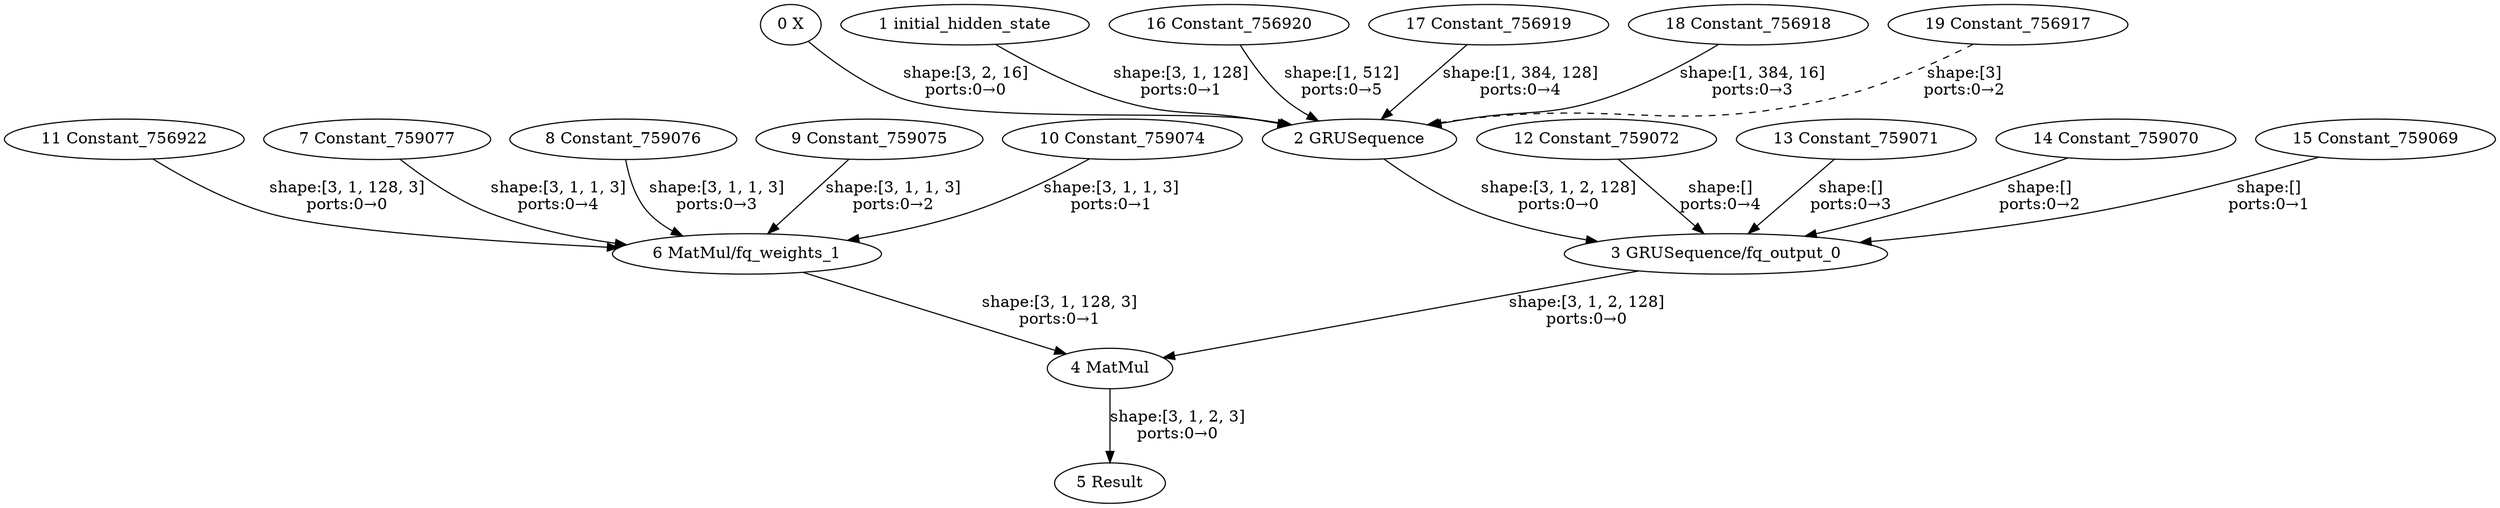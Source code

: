 strict digraph  {
"0 X" [id=0, type=Parameter];
"1 initial_hidden_state" [id=1, type=Parameter];
"2 GRUSequence" [id=2, type=GRUSequence];
"3 GRUSequence/fq_output_0" [id=3, type=FakeQuantize];
"4 MatMul" [id=4, type=MatMul];
"5 Result" [id=5, type=Result];
"6 MatMul/fq_weights_1" [id=6, type=FakeQuantize];
"7 Constant_759077" [id=7, type=Constant];
"8 Constant_759076" [id=8, type=Constant];
"9 Constant_759075" [id=9, type=Constant];
"10 Constant_759074" [id=10, type=Constant];
"11 Constant_756922" [id=11, type=Constant];
"12 Constant_759072" [id=12, type=Constant];
"13 Constant_759071" [id=13, type=Constant];
"14 Constant_759070" [id=14, type=Constant];
"15 Constant_759069" [id=15, type=Constant];
"16 Constant_756920" [id=16, type=Constant];
"17 Constant_756919" [id=17, type=Constant];
"18 Constant_756918" [id=18, type=Constant];
"19 Constant_756917" [id=19, type=Constant];
"0 X" -> "2 GRUSequence"  [label="shape:[3, 2, 16]\nports:0→0", style=solid];
"1 initial_hidden_state" -> "2 GRUSequence"  [label="shape:[3, 1, 128]\nports:0→1", style=solid];
"2 GRUSequence" -> "3 GRUSequence/fq_output_0"  [label="shape:[3, 1, 2, 128]\nports:0→0", style=solid];
"3 GRUSequence/fq_output_0" -> "4 MatMul"  [label="shape:[3, 1, 2, 128]\nports:0→0", style=solid];
"4 MatMul" -> "5 Result"  [label="shape:[3, 1, 2, 3]\nports:0→0", style=solid];
"6 MatMul/fq_weights_1" -> "4 MatMul"  [label="shape:[3, 1, 128, 3]\nports:0→1", style=solid];
"7 Constant_759077" -> "6 MatMul/fq_weights_1"  [label="shape:[3, 1, 1, 3]\nports:0→4", style=solid];
"8 Constant_759076" -> "6 MatMul/fq_weights_1"  [label="shape:[3, 1, 1, 3]\nports:0→3", style=solid];
"9 Constant_759075" -> "6 MatMul/fq_weights_1"  [label="shape:[3, 1, 1, 3]\nports:0→2", style=solid];
"10 Constant_759074" -> "6 MatMul/fq_weights_1"  [label="shape:[3, 1, 1, 3]\nports:0→1", style=solid];
"11 Constant_756922" -> "6 MatMul/fq_weights_1"  [label="shape:[3, 1, 128, 3]\nports:0→0", style=solid];
"12 Constant_759072" -> "3 GRUSequence/fq_output_0"  [label="shape:[]\nports:0→4", style=solid];
"13 Constant_759071" -> "3 GRUSequence/fq_output_0"  [label="shape:[]\nports:0→3", style=solid];
"14 Constant_759070" -> "3 GRUSequence/fq_output_0"  [label="shape:[]\nports:0→2", style=solid];
"15 Constant_759069" -> "3 GRUSequence/fq_output_0"  [label="shape:[]\nports:0→1", style=solid];
"16 Constant_756920" -> "2 GRUSequence"  [label="shape:[1, 512]\nports:0→5", style=solid];
"17 Constant_756919" -> "2 GRUSequence"  [label="shape:[1, 384, 128]\nports:0→4", style=solid];
"18 Constant_756918" -> "2 GRUSequence"  [label="shape:[1, 384, 16]\nports:0→3", style=solid];
"19 Constant_756917" -> "2 GRUSequence"  [label="shape:[3]\nports:0→2", style=dashed];
}
